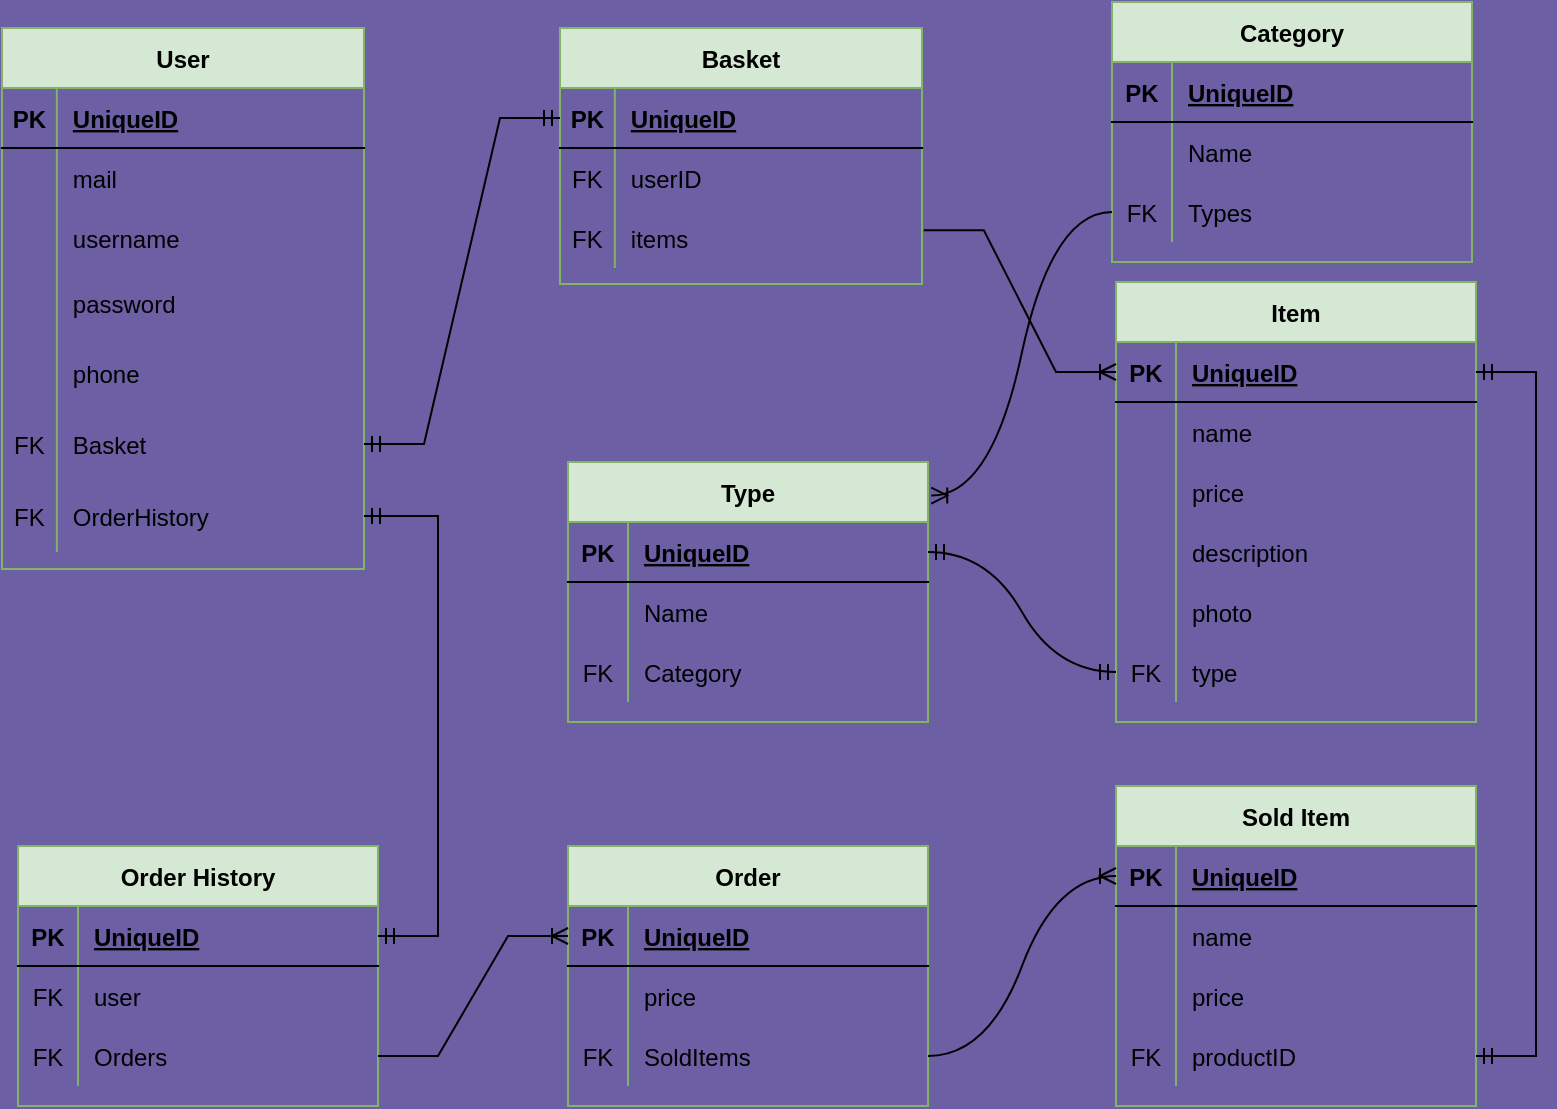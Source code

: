 <mxfile version="17.4.6" type="device"><diagram id="C5RBs43oDa-KdzZeNtuy" name="Page-1"><mxGraphModel dx="1422" dy="797" grid="0" gridSize="10" guides="1" tooltips="1" connect="1" arrows="1" fold="1" page="1" pageScale="1" pageWidth="827" pageHeight="1169" background="#6C5FA3" math="0" shadow="0"><root><mxCell id="WIyWlLk6GJQsqaUBKTNV-0"/><mxCell id="WIyWlLk6GJQsqaUBKTNV-1" parent="WIyWlLk6GJQsqaUBKTNV-0"/><mxCell id="gTien8RS1DZfXxYeBVyv-0" value="Category" style="shape=table;startSize=30;container=1;collapsible=1;childLayout=tableLayout;fixedRows=1;rowLines=0;fontStyle=1;align=center;resizeLast=1;fillColor=#d5e8d4;strokeColor=#82b366;" vertex="1" parent="WIyWlLk6GJQsqaUBKTNV-1"><mxGeometry x="599" y="142" width="180" height="130" as="geometry"/></mxCell><mxCell id="gTien8RS1DZfXxYeBVyv-1" value="" style="shape=tableRow;horizontal=0;startSize=0;swimlaneHead=0;swimlaneBody=0;fillColor=none;collapsible=0;dropTarget=0;points=[[0,0.5],[1,0.5]];portConstraint=eastwest;top=0;left=0;right=0;bottom=1;" vertex="1" parent="gTien8RS1DZfXxYeBVyv-0"><mxGeometry y="30" width="180" height="30" as="geometry"/></mxCell><mxCell id="gTien8RS1DZfXxYeBVyv-2" value="PK" style="shape=partialRectangle;connectable=0;fillColor=none;top=0;left=0;bottom=0;right=0;fontStyle=1;overflow=hidden;" vertex="1" parent="gTien8RS1DZfXxYeBVyv-1"><mxGeometry width="30" height="30" as="geometry"><mxRectangle width="30" height="30" as="alternateBounds"/></mxGeometry></mxCell><mxCell id="gTien8RS1DZfXxYeBVyv-3" value="UniqueID" style="shape=partialRectangle;connectable=0;fillColor=none;top=0;left=0;bottom=0;right=0;align=left;spacingLeft=6;fontStyle=5;overflow=hidden;" vertex="1" parent="gTien8RS1DZfXxYeBVyv-1"><mxGeometry x="30" width="150" height="30" as="geometry"><mxRectangle width="150" height="30" as="alternateBounds"/></mxGeometry></mxCell><mxCell id="gTien8RS1DZfXxYeBVyv-4" value="" style="shape=tableRow;horizontal=0;startSize=0;swimlaneHead=0;swimlaneBody=0;fillColor=none;collapsible=0;dropTarget=0;points=[[0,0.5],[1,0.5]];portConstraint=eastwest;top=0;left=0;right=0;bottom=0;" vertex="1" parent="gTien8RS1DZfXxYeBVyv-0"><mxGeometry y="60" width="180" height="30" as="geometry"/></mxCell><mxCell id="gTien8RS1DZfXxYeBVyv-5" value="" style="shape=partialRectangle;connectable=0;fillColor=none;top=0;left=0;bottom=0;right=0;editable=1;overflow=hidden;" vertex="1" parent="gTien8RS1DZfXxYeBVyv-4"><mxGeometry width="30" height="30" as="geometry"><mxRectangle width="30" height="30" as="alternateBounds"/></mxGeometry></mxCell><mxCell id="gTien8RS1DZfXxYeBVyv-6" value="Name" style="shape=partialRectangle;connectable=0;fillColor=none;top=0;left=0;bottom=0;right=0;align=left;spacingLeft=6;overflow=hidden;" vertex="1" parent="gTien8RS1DZfXxYeBVyv-4"><mxGeometry x="30" width="150" height="30" as="geometry"><mxRectangle width="150" height="30" as="alternateBounds"/></mxGeometry></mxCell><mxCell id="gTien8RS1DZfXxYeBVyv-7" value="" style="shape=tableRow;horizontal=0;startSize=0;swimlaneHead=0;swimlaneBody=0;fillColor=none;collapsible=0;dropTarget=0;points=[[0,0.5],[1,0.5]];portConstraint=eastwest;top=0;left=0;right=0;bottom=0;" vertex="1" parent="gTien8RS1DZfXxYeBVyv-0"><mxGeometry y="90" width="180" height="30" as="geometry"/></mxCell><mxCell id="gTien8RS1DZfXxYeBVyv-8" value="FK" style="shape=partialRectangle;connectable=0;fillColor=none;top=0;left=0;bottom=0;right=0;editable=1;overflow=hidden;" vertex="1" parent="gTien8RS1DZfXxYeBVyv-7"><mxGeometry width="30" height="30" as="geometry"><mxRectangle width="30" height="30" as="alternateBounds"/></mxGeometry></mxCell><mxCell id="gTien8RS1DZfXxYeBVyv-9" value="Types" style="shape=partialRectangle;connectable=0;fillColor=none;top=0;left=0;bottom=0;right=0;align=left;spacingLeft=6;overflow=hidden;" vertex="1" parent="gTien8RS1DZfXxYeBVyv-7"><mxGeometry x="30" width="150" height="30" as="geometry"><mxRectangle width="150" height="30" as="alternateBounds"/></mxGeometry></mxCell><mxCell id="gTien8RS1DZfXxYeBVyv-13" value="Sold Item" style="shape=table;startSize=30;container=1;collapsible=1;childLayout=tableLayout;fixedRows=1;rowLines=0;fontStyle=1;align=center;resizeLast=1;fillColor=#d5e8d4;strokeColor=#82b366;" vertex="1" parent="WIyWlLk6GJQsqaUBKTNV-1"><mxGeometry x="601" y="534" width="180" height="160" as="geometry"/></mxCell><mxCell id="gTien8RS1DZfXxYeBVyv-14" value="" style="shape=tableRow;horizontal=0;startSize=0;swimlaneHead=0;swimlaneBody=0;fillColor=none;collapsible=0;dropTarget=0;points=[[0,0.5],[1,0.5]];portConstraint=eastwest;top=0;left=0;right=0;bottom=1;" vertex="1" parent="gTien8RS1DZfXxYeBVyv-13"><mxGeometry y="30" width="180" height="30" as="geometry"/></mxCell><mxCell id="gTien8RS1DZfXxYeBVyv-15" value="PK" style="shape=partialRectangle;connectable=0;fillColor=none;top=0;left=0;bottom=0;right=0;fontStyle=1;overflow=hidden;" vertex="1" parent="gTien8RS1DZfXxYeBVyv-14"><mxGeometry width="30" height="30" as="geometry"><mxRectangle width="30" height="30" as="alternateBounds"/></mxGeometry></mxCell><mxCell id="gTien8RS1DZfXxYeBVyv-16" value="UniqueID" style="shape=partialRectangle;connectable=0;fillColor=none;top=0;left=0;bottom=0;right=0;align=left;spacingLeft=6;fontStyle=5;overflow=hidden;" vertex="1" parent="gTien8RS1DZfXxYeBVyv-14"><mxGeometry x="30" width="150" height="30" as="geometry"><mxRectangle width="150" height="30" as="alternateBounds"/></mxGeometry></mxCell><mxCell id="gTien8RS1DZfXxYeBVyv-17" value="" style="shape=tableRow;horizontal=0;startSize=0;swimlaneHead=0;swimlaneBody=0;fillColor=none;collapsible=0;dropTarget=0;points=[[0,0.5],[1,0.5]];portConstraint=eastwest;top=0;left=0;right=0;bottom=0;" vertex="1" parent="gTien8RS1DZfXxYeBVyv-13"><mxGeometry y="60" width="180" height="30" as="geometry"/></mxCell><mxCell id="gTien8RS1DZfXxYeBVyv-18" value="" style="shape=partialRectangle;connectable=0;fillColor=none;top=0;left=0;bottom=0;right=0;editable=1;overflow=hidden;" vertex="1" parent="gTien8RS1DZfXxYeBVyv-17"><mxGeometry width="30" height="30" as="geometry"><mxRectangle width="30" height="30" as="alternateBounds"/></mxGeometry></mxCell><mxCell id="gTien8RS1DZfXxYeBVyv-19" value="name" style="shape=partialRectangle;connectable=0;fillColor=none;top=0;left=0;bottom=0;right=0;align=left;spacingLeft=6;overflow=hidden;" vertex="1" parent="gTien8RS1DZfXxYeBVyv-17"><mxGeometry x="30" width="150" height="30" as="geometry"><mxRectangle width="150" height="30" as="alternateBounds"/></mxGeometry></mxCell><mxCell id="gTien8RS1DZfXxYeBVyv-20" value="" style="shape=tableRow;horizontal=0;startSize=0;swimlaneHead=0;swimlaneBody=0;fillColor=none;collapsible=0;dropTarget=0;points=[[0,0.5],[1,0.5]];portConstraint=eastwest;top=0;left=0;right=0;bottom=0;" vertex="1" parent="gTien8RS1DZfXxYeBVyv-13"><mxGeometry y="90" width="180" height="30" as="geometry"/></mxCell><mxCell id="gTien8RS1DZfXxYeBVyv-21" value="" style="shape=partialRectangle;connectable=0;fillColor=none;top=0;left=0;bottom=0;right=0;editable=1;overflow=hidden;" vertex="1" parent="gTien8RS1DZfXxYeBVyv-20"><mxGeometry width="30" height="30" as="geometry"><mxRectangle width="30" height="30" as="alternateBounds"/></mxGeometry></mxCell><mxCell id="gTien8RS1DZfXxYeBVyv-22" value="price" style="shape=partialRectangle;connectable=0;fillColor=none;top=0;left=0;bottom=0;right=0;align=left;spacingLeft=6;overflow=hidden;" vertex="1" parent="gTien8RS1DZfXxYeBVyv-20"><mxGeometry x="30" width="150" height="30" as="geometry"><mxRectangle width="150" height="30" as="alternateBounds"/></mxGeometry></mxCell><mxCell id="gTien8RS1DZfXxYeBVyv-23" value="" style="shape=tableRow;horizontal=0;startSize=0;swimlaneHead=0;swimlaneBody=0;fillColor=none;collapsible=0;dropTarget=0;points=[[0,0.5],[1,0.5]];portConstraint=eastwest;top=0;left=0;right=0;bottom=0;" vertex="1" parent="gTien8RS1DZfXxYeBVyv-13"><mxGeometry y="120" width="180" height="30" as="geometry"/></mxCell><mxCell id="gTien8RS1DZfXxYeBVyv-24" value="FK" style="shape=partialRectangle;connectable=0;fillColor=none;top=0;left=0;bottom=0;right=0;editable=1;overflow=hidden;" vertex="1" parent="gTien8RS1DZfXxYeBVyv-23"><mxGeometry width="30" height="30" as="geometry"><mxRectangle width="30" height="30" as="alternateBounds"/></mxGeometry></mxCell><mxCell id="gTien8RS1DZfXxYeBVyv-25" value="productID" style="shape=partialRectangle;connectable=0;fillColor=none;top=0;left=0;bottom=0;right=0;align=left;spacingLeft=6;overflow=hidden;" vertex="1" parent="gTien8RS1DZfXxYeBVyv-23"><mxGeometry x="30" width="150" height="30" as="geometry"><mxRectangle width="150" height="30" as="alternateBounds"/></mxGeometry></mxCell><object label="User" id="gTien8RS1DZfXxYeBVyv-26"><mxCell style="shape=table;startSize=30;container=1;collapsible=1;childLayout=tableLayout;fixedRows=1;rowLines=0;fontStyle=1;align=center;resizeLast=1;fillColor=#d5e8d4;strokeColor=#82b366;sketch=0;shadow=0;rounded=0;swimlaneLine=1;swimlaneFillColor=none;" vertex="1" parent="WIyWlLk6GJQsqaUBKTNV-1"><mxGeometry x="44" y="155" width="181" height="270.448" as="geometry"/></mxCell></object><mxCell id="gTien8RS1DZfXxYeBVyv-27" value="" style="shape=tableRow;horizontal=0;startSize=0;swimlaneHead=0;swimlaneBody=0;fillColor=none;collapsible=0;dropTarget=0;points=[[0,0.5],[1,0.5]];portConstraint=eastwest;top=0;left=0;right=0;bottom=1;" vertex="1" parent="gTien8RS1DZfXxYeBVyv-26"><mxGeometry y="30" width="181" height="30" as="geometry"/></mxCell><mxCell id="gTien8RS1DZfXxYeBVyv-28" value="PK" style="shape=partialRectangle;connectable=0;fillColor=none;top=0;left=0;bottom=0;right=0;fontStyle=1;overflow=hidden;" vertex="1" parent="gTien8RS1DZfXxYeBVyv-27"><mxGeometry width="27.414" height="30" as="geometry"><mxRectangle width="27.414" height="30" as="alternateBounds"/></mxGeometry></mxCell><mxCell id="gTien8RS1DZfXxYeBVyv-29" value="UniqueID" style="shape=partialRectangle;connectable=0;fillColor=none;top=0;left=0;bottom=0;right=0;align=left;spacingLeft=6;fontStyle=5;overflow=hidden;" vertex="1" parent="gTien8RS1DZfXxYeBVyv-27"><mxGeometry x="27.414" width="153.586" height="30" as="geometry"><mxRectangle width="153.586" height="30" as="alternateBounds"/></mxGeometry></mxCell><mxCell id="gTien8RS1DZfXxYeBVyv-30" value="" style="shape=tableRow;horizontal=0;startSize=0;swimlaneHead=0;swimlaneBody=0;fillColor=none;collapsible=0;dropTarget=0;points=[[0,0.5],[1,0.5]];portConstraint=eastwest;top=0;left=0;right=0;bottom=0;" vertex="1" parent="gTien8RS1DZfXxYeBVyv-26"><mxGeometry y="60" width="181" height="30" as="geometry"/></mxCell><mxCell id="gTien8RS1DZfXxYeBVyv-31" value="" style="shape=partialRectangle;connectable=0;fillColor=none;top=0;left=0;bottom=0;right=0;editable=1;overflow=hidden;" vertex="1" parent="gTien8RS1DZfXxYeBVyv-30"><mxGeometry width="27.414" height="30" as="geometry"><mxRectangle width="27.414" height="30" as="alternateBounds"/></mxGeometry></mxCell><mxCell id="gTien8RS1DZfXxYeBVyv-32" value="mail" style="shape=partialRectangle;connectable=0;fillColor=none;top=0;left=0;bottom=0;right=0;align=left;spacingLeft=6;overflow=hidden;" vertex="1" parent="gTien8RS1DZfXxYeBVyv-30"><mxGeometry x="27.414" width="153.586" height="30" as="geometry"><mxRectangle width="153.586" height="30" as="alternateBounds"/></mxGeometry></mxCell><mxCell id="gTien8RS1DZfXxYeBVyv-33" value="" style="shape=tableRow;horizontal=0;startSize=0;swimlaneHead=0;swimlaneBody=0;fillColor=none;collapsible=0;dropTarget=0;points=[[0,0.5],[1,0.5]];portConstraint=eastwest;top=0;left=0;right=0;bottom=0;" vertex="1" parent="gTien8RS1DZfXxYeBVyv-26"><mxGeometry y="90" width="181" height="30" as="geometry"/></mxCell><mxCell id="gTien8RS1DZfXxYeBVyv-34" value="" style="shape=partialRectangle;connectable=0;fillColor=none;top=0;left=0;bottom=0;right=0;editable=1;overflow=hidden;" vertex="1" parent="gTien8RS1DZfXxYeBVyv-33"><mxGeometry width="27.414" height="30" as="geometry"><mxRectangle width="27.414" height="30" as="alternateBounds"/></mxGeometry></mxCell><mxCell id="gTien8RS1DZfXxYeBVyv-35" value="username" style="shape=partialRectangle;connectable=0;fillColor=none;top=0;left=0;bottom=0;right=0;align=left;spacingLeft=6;overflow=hidden;" vertex="1" parent="gTien8RS1DZfXxYeBVyv-33"><mxGeometry x="27.414" width="153.586" height="30" as="geometry"><mxRectangle width="153.586" height="30" as="alternateBounds"/></mxGeometry></mxCell><mxCell id="gTien8RS1DZfXxYeBVyv-36" value="" style="shape=tableRow;horizontal=0;startSize=0;swimlaneHead=0;swimlaneBody=0;fillColor=none;collapsible=0;dropTarget=0;points=[[0,0.5],[1,0.5]];portConstraint=eastwest;top=0;left=0;right=0;bottom=0;" vertex="1" parent="gTien8RS1DZfXxYeBVyv-26"><mxGeometry y="120" width="181" height="35" as="geometry"/></mxCell><mxCell id="gTien8RS1DZfXxYeBVyv-37" value="" style="shape=partialRectangle;connectable=0;fillColor=none;top=0;left=0;bottom=0;right=0;editable=1;overflow=hidden;" vertex="1" parent="gTien8RS1DZfXxYeBVyv-36"><mxGeometry width="27.414" height="35" as="geometry"><mxRectangle width="27.414" height="35" as="alternateBounds"/></mxGeometry></mxCell><mxCell id="gTien8RS1DZfXxYeBVyv-38" value="password" style="shape=partialRectangle;connectable=0;fillColor=none;top=0;left=0;bottom=0;right=0;align=left;spacingLeft=6;overflow=hidden;" vertex="1" parent="gTien8RS1DZfXxYeBVyv-36"><mxGeometry x="27.414" width="153.586" height="35" as="geometry"><mxRectangle width="153.586" height="35" as="alternateBounds"/></mxGeometry></mxCell><mxCell id="gTien8RS1DZfXxYeBVyv-90" value="" style="shape=tableRow;horizontal=0;startSize=0;swimlaneHead=0;swimlaneBody=0;fillColor=none;collapsible=0;dropTarget=0;points=[[0,0.5],[1,0.5]];portConstraint=eastwest;top=0;left=0;right=0;bottom=0;" vertex="1" parent="gTien8RS1DZfXxYeBVyv-26"><mxGeometry y="155" width="181" height="35" as="geometry"/></mxCell><mxCell id="gTien8RS1DZfXxYeBVyv-91" value="" style="shape=partialRectangle;connectable=0;fillColor=none;top=0;left=0;bottom=0;right=0;editable=1;overflow=hidden;" vertex="1" parent="gTien8RS1DZfXxYeBVyv-90"><mxGeometry width="27.414" height="35" as="geometry"><mxRectangle width="27.414" height="35" as="alternateBounds"/></mxGeometry></mxCell><mxCell id="gTien8RS1DZfXxYeBVyv-92" value="phone" style="shape=partialRectangle;connectable=0;fillColor=none;top=0;left=0;bottom=0;right=0;align=left;spacingLeft=6;overflow=hidden;" vertex="1" parent="gTien8RS1DZfXxYeBVyv-90"><mxGeometry x="27.414" width="153.586" height="35" as="geometry"><mxRectangle width="153.586" height="35" as="alternateBounds"/></mxGeometry></mxCell><mxCell id="gTien8RS1DZfXxYeBVyv-136" value="" style="shape=tableRow;horizontal=0;startSize=0;swimlaneHead=0;swimlaneBody=0;fillColor=none;collapsible=0;dropTarget=0;points=[[0,0.5],[1,0.5]];portConstraint=eastwest;top=0;left=0;right=0;bottom=0;" vertex="1" parent="gTien8RS1DZfXxYeBVyv-26"><mxGeometry y="190" width="181" height="36" as="geometry"/></mxCell><mxCell id="gTien8RS1DZfXxYeBVyv-137" value="FK" style="shape=partialRectangle;connectable=0;fillColor=none;top=0;left=0;bottom=0;right=0;editable=1;overflow=hidden;" vertex="1" parent="gTien8RS1DZfXxYeBVyv-136"><mxGeometry width="27.414" height="36" as="geometry"><mxRectangle width="27.414" height="36" as="alternateBounds"/></mxGeometry></mxCell><mxCell id="gTien8RS1DZfXxYeBVyv-138" value="Basket" style="shape=partialRectangle;connectable=0;fillColor=none;top=0;left=0;bottom=0;right=0;align=left;spacingLeft=6;overflow=hidden;" vertex="1" parent="gTien8RS1DZfXxYeBVyv-136"><mxGeometry x="27.414" width="153.586" height="36" as="geometry"><mxRectangle width="153.586" height="36" as="alternateBounds"/></mxGeometry></mxCell><mxCell id="gTien8RS1DZfXxYeBVyv-139" value="" style="shape=tableRow;horizontal=0;startSize=0;swimlaneHead=0;swimlaneBody=0;fillColor=none;collapsible=0;dropTarget=0;points=[[0,0.5],[1,0.5]];portConstraint=eastwest;top=0;left=0;right=0;bottom=0;" vertex="1" parent="gTien8RS1DZfXxYeBVyv-26"><mxGeometry y="226" width="181" height="36" as="geometry"/></mxCell><mxCell id="gTien8RS1DZfXxYeBVyv-140" value="FK" style="shape=partialRectangle;connectable=0;fillColor=none;top=0;left=0;bottom=0;right=0;editable=1;overflow=hidden;" vertex="1" parent="gTien8RS1DZfXxYeBVyv-139"><mxGeometry width="27.414" height="36" as="geometry"><mxRectangle width="27.414" height="36" as="alternateBounds"/></mxGeometry></mxCell><mxCell id="gTien8RS1DZfXxYeBVyv-141" value="OrderHistory" style="shape=partialRectangle;connectable=0;fillColor=none;top=0;left=0;bottom=0;right=0;align=left;spacingLeft=6;overflow=hidden;" vertex="1" parent="gTien8RS1DZfXxYeBVyv-139"><mxGeometry x="27.414" width="153.586" height="36" as="geometry"><mxRectangle width="153.586" height="36" as="alternateBounds"/></mxGeometry></mxCell><mxCell id="gTien8RS1DZfXxYeBVyv-39" value="Item" style="shape=table;startSize=30;container=1;collapsible=1;childLayout=tableLayout;fixedRows=1;rowLines=0;fontStyle=1;align=center;resizeLast=1;fillColor=#d5e8d4;strokeColor=#82b366;strokeWidth=1;" vertex="1" parent="WIyWlLk6GJQsqaUBKTNV-1"><mxGeometry x="601" y="282" width="180" height="220" as="geometry"/></mxCell><mxCell id="gTien8RS1DZfXxYeBVyv-40" value="" style="shape=tableRow;horizontal=0;startSize=0;swimlaneHead=0;swimlaneBody=0;fillColor=none;collapsible=0;dropTarget=0;points=[[0,0.5],[1,0.5]];portConstraint=eastwest;top=0;left=0;right=0;bottom=1;" vertex="1" parent="gTien8RS1DZfXxYeBVyv-39"><mxGeometry y="30" width="180" height="30" as="geometry"/></mxCell><mxCell id="gTien8RS1DZfXxYeBVyv-41" value="PK" style="shape=partialRectangle;connectable=0;fillColor=none;top=0;left=0;bottom=0;right=0;fontStyle=1;overflow=hidden;" vertex="1" parent="gTien8RS1DZfXxYeBVyv-40"><mxGeometry width="30" height="30" as="geometry"><mxRectangle width="30" height="30" as="alternateBounds"/></mxGeometry></mxCell><mxCell id="gTien8RS1DZfXxYeBVyv-42" value="UniqueID" style="shape=partialRectangle;connectable=0;fillColor=none;top=0;left=0;bottom=0;right=0;align=left;spacingLeft=6;fontStyle=5;overflow=hidden;" vertex="1" parent="gTien8RS1DZfXxYeBVyv-40"><mxGeometry x="30" width="150" height="30" as="geometry"><mxRectangle width="150" height="30" as="alternateBounds"/></mxGeometry></mxCell><mxCell id="gTien8RS1DZfXxYeBVyv-43" value="" style="shape=tableRow;horizontal=0;startSize=0;swimlaneHead=0;swimlaneBody=0;fillColor=none;collapsible=0;dropTarget=0;points=[[0,0.5],[1,0.5]];portConstraint=eastwest;top=0;left=0;right=0;bottom=0;" vertex="1" parent="gTien8RS1DZfXxYeBVyv-39"><mxGeometry y="60" width="180" height="30" as="geometry"/></mxCell><mxCell id="gTien8RS1DZfXxYeBVyv-44" value="" style="shape=partialRectangle;connectable=0;fillColor=none;top=0;left=0;bottom=0;right=0;editable=1;overflow=hidden;" vertex="1" parent="gTien8RS1DZfXxYeBVyv-43"><mxGeometry width="30" height="30" as="geometry"><mxRectangle width="30" height="30" as="alternateBounds"/></mxGeometry></mxCell><mxCell id="gTien8RS1DZfXxYeBVyv-45" value="name" style="shape=partialRectangle;connectable=0;fillColor=none;top=0;left=0;bottom=0;right=0;align=left;spacingLeft=6;overflow=hidden;" vertex="1" parent="gTien8RS1DZfXxYeBVyv-43"><mxGeometry x="30" width="150" height="30" as="geometry"><mxRectangle width="150" height="30" as="alternateBounds"/></mxGeometry></mxCell><mxCell id="gTien8RS1DZfXxYeBVyv-46" value="" style="shape=tableRow;horizontal=0;startSize=0;swimlaneHead=0;swimlaneBody=0;fillColor=none;collapsible=0;dropTarget=0;points=[[0,0.5],[1,0.5]];portConstraint=eastwest;top=0;left=0;right=0;bottom=0;" vertex="1" parent="gTien8RS1DZfXxYeBVyv-39"><mxGeometry y="90" width="180" height="30" as="geometry"/></mxCell><mxCell id="gTien8RS1DZfXxYeBVyv-47" value="" style="shape=partialRectangle;connectable=0;fillColor=none;top=0;left=0;bottom=0;right=0;editable=1;overflow=hidden;" vertex="1" parent="gTien8RS1DZfXxYeBVyv-46"><mxGeometry width="30" height="30" as="geometry"><mxRectangle width="30" height="30" as="alternateBounds"/></mxGeometry></mxCell><mxCell id="gTien8RS1DZfXxYeBVyv-48" value="price" style="shape=partialRectangle;connectable=0;fillColor=none;top=0;left=0;bottom=0;right=0;align=left;spacingLeft=6;overflow=hidden;" vertex="1" parent="gTien8RS1DZfXxYeBVyv-46"><mxGeometry x="30" width="150" height="30" as="geometry"><mxRectangle width="150" height="30" as="alternateBounds"/></mxGeometry></mxCell><mxCell id="gTien8RS1DZfXxYeBVyv-49" value="" style="shape=tableRow;horizontal=0;startSize=0;swimlaneHead=0;swimlaneBody=0;fillColor=none;collapsible=0;dropTarget=0;points=[[0,0.5],[1,0.5]];portConstraint=eastwest;top=0;left=0;right=0;bottom=0;" vertex="1" parent="gTien8RS1DZfXxYeBVyv-39"><mxGeometry y="120" width="180" height="30" as="geometry"/></mxCell><mxCell id="gTien8RS1DZfXxYeBVyv-50" value="" style="shape=partialRectangle;connectable=0;fillColor=none;top=0;left=0;bottom=0;right=0;editable=1;overflow=hidden;" vertex="1" parent="gTien8RS1DZfXxYeBVyv-49"><mxGeometry width="30" height="30" as="geometry"><mxRectangle width="30" height="30" as="alternateBounds"/></mxGeometry></mxCell><mxCell id="gTien8RS1DZfXxYeBVyv-51" value="description" style="shape=partialRectangle;connectable=0;fillColor=none;top=0;left=0;bottom=0;right=0;align=left;spacingLeft=6;overflow=hidden;" vertex="1" parent="gTien8RS1DZfXxYeBVyv-49"><mxGeometry x="30" width="150" height="30" as="geometry"><mxRectangle width="150" height="30" as="alternateBounds"/></mxGeometry></mxCell><mxCell id="gTien8RS1DZfXxYeBVyv-93" value="" style="shape=tableRow;horizontal=0;startSize=0;swimlaneHead=0;swimlaneBody=0;fillColor=none;collapsible=0;dropTarget=0;points=[[0,0.5],[1,0.5]];portConstraint=eastwest;top=0;left=0;right=0;bottom=0;" vertex="1" parent="gTien8RS1DZfXxYeBVyv-39"><mxGeometry y="150" width="180" height="30" as="geometry"/></mxCell><mxCell id="gTien8RS1DZfXxYeBVyv-94" value="" style="shape=partialRectangle;connectable=0;fillColor=none;top=0;left=0;bottom=0;right=0;editable=1;overflow=hidden;" vertex="1" parent="gTien8RS1DZfXxYeBVyv-93"><mxGeometry width="30" height="30" as="geometry"><mxRectangle width="30" height="30" as="alternateBounds"/></mxGeometry></mxCell><mxCell id="gTien8RS1DZfXxYeBVyv-95" value="photo" style="shape=partialRectangle;connectable=0;fillColor=none;top=0;left=0;bottom=0;right=0;align=left;spacingLeft=6;overflow=hidden;" vertex="1" parent="gTien8RS1DZfXxYeBVyv-93"><mxGeometry x="30" width="150" height="30" as="geometry"><mxRectangle width="150" height="30" as="alternateBounds"/></mxGeometry></mxCell><mxCell id="gTien8RS1DZfXxYeBVyv-112" value="" style="shape=tableRow;horizontal=0;startSize=0;swimlaneHead=0;swimlaneBody=0;fillColor=none;collapsible=0;dropTarget=0;points=[[0,0.5],[1,0.5]];portConstraint=eastwest;top=0;left=0;right=0;bottom=0;" vertex="1" parent="gTien8RS1DZfXxYeBVyv-39"><mxGeometry y="180" width="180" height="30" as="geometry"/></mxCell><mxCell id="gTien8RS1DZfXxYeBVyv-113" value="FK" style="shape=partialRectangle;connectable=0;fillColor=none;top=0;left=0;bottom=0;right=0;editable=1;overflow=hidden;" vertex="1" parent="gTien8RS1DZfXxYeBVyv-112"><mxGeometry width="30" height="30" as="geometry"><mxRectangle width="30" height="30" as="alternateBounds"/></mxGeometry></mxCell><mxCell id="gTien8RS1DZfXxYeBVyv-114" value="type" style="shape=partialRectangle;connectable=0;fillColor=none;top=0;left=0;bottom=0;right=0;align=left;spacingLeft=6;overflow=hidden;" vertex="1" parent="gTien8RS1DZfXxYeBVyv-112"><mxGeometry x="30" width="150" height="30" as="geometry"><mxRectangle width="150" height="30" as="alternateBounds"/></mxGeometry></mxCell><mxCell id="gTien8RS1DZfXxYeBVyv-52" value="Order" style="shape=table;startSize=30;container=1;collapsible=1;childLayout=tableLayout;fixedRows=1;rowLines=0;fontStyle=1;align=center;resizeLast=1;fillColor=#d5e8d4;strokeColor=#82b366;" vertex="1" parent="WIyWlLk6GJQsqaUBKTNV-1"><mxGeometry x="327" y="564" width="180" height="130" as="geometry"/></mxCell><mxCell id="gTien8RS1DZfXxYeBVyv-53" value="" style="shape=tableRow;horizontal=0;startSize=0;swimlaneHead=0;swimlaneBody=0;fillColor=none;collapsible=0;dropTarget=0;points=[[0,0.5],[1,0.5]];portConstraint=eastwest;top=0;left=0;right=0;bottom=1;" vertex="1" parent="gTien8RS1DZfXxYeBVyv-52"><mxGeometry y="30" width="180" height="30" as="geometry"/></mxCell><mxCell id="gTien8RS1DZfXxYeBVyv-54" value="PK" style="shape=partialRectangle;connectable=0;fillColor=none;top=0;left=0;bottom=0;right=0;fontStyle=1;overflow=hidden;" vertex="1" parent="gTien8RS1DZfXxYeBVyv-53"><mxGeometry width="30" height="30" as="geometry"><mxRectangle width="30" height="30" as="alternateBounds"/></mxGeometry></mxCell><mxCell id="gTien8RS1DZfXxYeBVyv-55" value="UniqueID" style="shape=partialRectangle;connectable=0;fillColor=none;top=0;left=0;bottom=0;right=0;align=left;spacingLeft=6;fontStyle=5;overflow=hidden;" vertex="1" parent="gTien8RS1DZfXxYeBVyv-53"><mxGeometry x="30" width="150" height="30" as="geometry"><mxRectangle width="150" height="30" as="alternateBounds"/></mxGeometry></mxCell><mxCell id="gTien8RS1DZfXxYeBVyv-56" value="" style="shape=tableRow;horizontal=0;startSize=0;swimlaneHead=0;swimlaneBody=0;fillColor=none;collapsible=0;dropTarget=0;points=[[0,0.5],[1,0.5]];portConstraint=eastwest;top=0;left=0;right=0;bottom=0;" vertex="1" parent="gTien8RS1DZfXxYeBVyv-52"><mxGeometry y="60" width="180" height="30" as="geometry"/></mxCell><mxCell id="gTien8RS1DZfXxYeBVyv-57" value="" style="shape=partialRectangle;connectable=0;fillColor=none;top=0;left=0;bottom=0;right=0;editable=1;overflow=hidden;" vertex="1" parent="gTien8RS1DZfXxYeBVyv-56"><mxGeometry width="30" height="30" as="geometry"><mxRectangle width="30" height="30" as="alternateBounds"/></mxGeometry></mxCell><mxCell id="gTien8RS1DZfXxYeBVyv-58" value="price" style="shape=partialRectangle;connectable=0;fillColor=none;top=0;left=0;bottom=0;right=0;align=left;spacingLeft=6;overflow=hidden;" vertex="1" parent="gTien8RS1DZfXxYeBVyv-56"><mxGeometry x="30" width="150" height="30" as="geometry"><mxRectangle width="150" height="30" as="alternateBounds"/></mxGeometry></mxCell><mxCell id="gTien8RS1DZfXxYeBVyv-59" value="" style="shape=tableRow;horizontal=0;startSize=0;swimlaneHead=0;swimlaneBody=0;fillColor=none;collapsible=0;dropTarget=0;points=[[0,0.5],[1,0.5]];portConstraint=eastwest;top=0;left=0;right=0;bottom=0;" vertex="1" parent="gTien8RS1DZfXxYeBVyv-52"><mxGeometry y="90" width="180" height="30" as="geometry"/></mxCell><mxCell id="gTien8RS1DZfXxYeBVyv-60" value="FK" style="shape=partialRectangle;connectable=0;fillColor=none;top=0;left=0;bottom=0;right=0;editable=1;overflow=hidden;" vertex="1" parent="gTien8RS1DZfXxYeBVyv-59"><mxGeometry width="30" height="30" as="geometry"><mxRectangle width="30" height="30" as="alternateBounds"/></mxGeometry></mxCell><mxCell id="gTien8RS1DZfXxYeBVyv-61" value="SoldItems" style="shape=partialRectangle;connectable=0;fillColor=none;top=0;left=0;bottom=0;right=0;align=left;spacingLeft=6;overflow=hidden;" vertex="1" parent="gTien8RS1DZfXxYeBVyv-59"><mxGeometry x="30" width="150" height="30" as="geometry"><mxRectangle width="150" height="30" as="alternateBounds"/></mxGeometry></mxCell><mxCell id="gTien8RS1DZfXxYeBVyv-65" value="Type" style="shape=table;startSize=30;container=1;collapsible=1;childLayout=tableLayout;fixedRows=1;rowLines=0;fontStyle=1;align=center;resizeLast=1;fillColor=#d5e8d4;strokeColor=#82b366;" vertex="1" parent="WIyWlLk6GJQsqaUBKTNV-1"><mxGeometry x="327" y="372" width="180" height="130" as="geometry"/></mxCell><mxCell id="gTien8RS1DZfXxYeBVyv-66" value="" style="shape=tableRow;horizontal=0;startSize=0;swimlaneHead=0;swimlaneBody=0;fillColor=none;collapsible=0;dropTarget=0;points=[[0,0.5],[1,0.5]];portConstraint=eastwest;top=0;left=0;right=0;bottom=1;" vertex="1" parent="gTien8RS1DZfXxYeBVyv-65"><mxGeometry y="30" width="180" height="30" as="geometry"/></mxCell><mxCell id="gTien8RS1DZfXxYeBVyv-67" value="PK" style="shape=partialRectangle;connectable=0;fillColor=none;top=0;left=0;bottom=0;right=0;fontStyle=1;overflow=hidden;" vertex="1" parent="gTien8RS1DZfXxYeBVyv-66"><mxGeometry width="30" height="30" as="geometry"><mxRectangle width="30" height="30" as="alternateBounds"/></mxGeometry></mxCell><mxCell id="gTien8RS1DZfXxYeBVyv-68" value="UniqueID" style="shape=partialRectangle;connectable=0;fillColor=none;top=0;left=0;bottom=0;right=0;align=left;spacingLeft=6;fontStyle=5;overflow=hidden;" vertex="1" parent="gTien8RS1DZfXxYeBVyv-66"><mxGeometry x="30" width="150" height="30" as="geometry"><mxRectangle width="150" height="30" as="alternateBounds"/></mxGeometry></mxCell><mxCell id="gTien8RS1DZfXxYeBVyv-69" value="" style="shape=tableRow;horizontal=0;startSize=0;swimlaneHead=0;swimlaneBody=0;fillColor=none;collapsible=0;dropTarget=0;points=[[0,0.5],[1,0.5]];portConstraint=eastwest;top=0;left=0;right=0;bottom=0;" vertex="1" parent="gTien8RS1DZfXxYeBVyv-65"><mxGeometry y="60" width="180" height="30" as="geometry"/></mxCell><mxCell id="gTien8RS1DZfXxYeBVyv-70" value="" style="shape=partialRectangle;connectable=0;fillColor=none;top=0;left=0;bottom=0;right=0;editable=1;overflow=hidden;" vertex="1" parent="gTien8RS1DZfXxYeBVyv-69"><mxGeometry width="30" height="30" as="geometry"><mxRectangle width="30" height="30" as="alternateBounds"/></mxGeometry></mxCell><mxCell id="gTien8RS1DZfXxYeBVyv-71" value="Name" style="shape=partialRectangle;connectable=0;fillColor=none;top=0;left=0;bottom=0;right=0;align=left;spacingLeft=6;overflow=hidden;" vertex="1" parent="gTien8RS1DZfXxYeBVyv-69"><mxGeometry x="30" width="150" height="30" as="geometry"><mxRectangle width="150" height="30" as="alternateBounds"/></mxGeometry></mxCell><mxCell id="gTien8RS1DZfXxYeBVyv-72" value="" style="shape=tableRow;horizontal=0;startSize=0;swimlaneHead=0;swimlaneBody=0;fillColor=none;collapsible=0;dropTarget=0;points=[[0,0.5],[1,0.5]];portConstraint=eastwest;top=0;left=0;right=0;bottom=0;" vertex="1" parent="gTien8RS1DZfXxYeBVyv-65"><mxGeometry y="90" width="180" height="30" as="geometry"/></mxCell><mxCell id="gTien8RS1DZfXxYeBVyv-73" value="FK" style="shape=partialRectangle;connectable=0;fillColor=none;top=0;left=0;bottom=0;right=0;editable=1;overflow=hidden;" vertex="1" parent="gTien8RS1DZfXxYeBVyv-72"><mxGeometry width="30" height="30" as="geometry"><mxRectangle width="30" height="30" as="alternateBounds"/></mxGeometry></mxCell><mxCell id="gTien8RS1DZfXxYeBVyv-74" value="Category" style="shape=partialRectangle;connectable=0;fillColor=none;top=0;left=0;bottom=0;right=0;align=left;spacingLeft=6;overflow=hidden;" vertex="1" parent="gTien8RS1DZfXxYeBVyv-72"><mxGeometry x="30" width="150" height="30" as="geometry"><mxRectangle width="150" height="30" as="alternateBounds"/></mxGeometry></mxCell><mxCell id="gTien8RS1DZfXxYeBVyv-81" value="" style="shape=tableRow;horizontal=0;startSize=0;swimlaneHead=0;swimlaneBody=0;fillColor=none;collapsible=0;dropTarget=0;points=[[0,0.5],[1,0.5]];portConstraint=eastwest;top=0;left=0;right=0;bottom=0;" vertex="1" parent="WIyWlLk6GJQsqaUBKTNV-1"><mxGeometry x="81" y="327.66" width="180" height="30" as="geometry"/></mxCell><mxCell id="gTien8RS1DZfXxYeBVyv-116" value="" style="edgeStyle=entityRelationEdgeStyle;fontSize=12;html=1;endArrow=ERmandOne;startArrow=ERmandOne;fontColor=#FFFFFF;strokeColor=default;curved=1;entryX=0;entryY=0.5;entryDx=0;entryDy=0;exitX=1;exitY=0.5;exitDx=0;exitDy=0;" edge="1" parent="WIyWlLk6GJQsqaUBKTNV-1" source="gTien8RS1DZfXxYeBVyv-66" target="gTien8RS1DZfXxYeBVyv-112"><mxGeometry width="100" height="100" relative="1" as="geometry"><mxPoint x="582" y="580" as="sourcePoint"/><mxPoint x="682" y="480" as="targetPoint"/></mxGeometry></mxCell><mxCell id="gTien8RS1DZfXxYeBVyv-117" value="" style="edgeStyle=entityRelationEdgeStyle;fontSize=12;html=1;endArrow=ERoneToMany;fontColor=#FFFFFF;strokeColor=default;curved=1;exitX=0;exitY=0.5;exitDx=0;exitDy=0;entryX=1.009;entryY=0.129;entryDx=0;entryDy=0;entryPerimeter=0;" edge="1" parent="WIyWlLk6GJQsqaUBKTNV-1" source="gTien8RS1DZfXxYeBVyv-7" target="gTien8RS1DZfXxYeBVyv-65"><mxGeometry width="100" height="100" relative="1" as="geometry"><mxPoint x="582" y="580" as="sourcePoint"/><mxPoint x="682" y="480" as="targetPoint"/></mxGeometry></mxCell><mxCell id="gTien8RS1DZfXxYeBVyv-118" value="" style="edgeStyle=entityRelationEdgeStyle;fontSize=12;html=1;endArrow=ERoneToMany;fontColor=#FFFFFF;strokeColor=default;curved=1;exitX=1;exitY=0.5;exitDx=0;exitDy=0;entryX=0;entryY=0.5;entryDx=0;entryDy=0;" edge="1" parent="WIyWlLk6GJQsqaUBKTNV-1" source="gTien8RS1DZfXxYeBVyv-59" target="gTien8RS1DZfXxYeBVyv-14"><mxGeometry width="100" height="100" relative="1" as="geometry"><mxPoint x="582" y="580" as="sourcePoint"/><mxPoint x="682" y="480" as="targetPoint"/></mxGeometry></mxCell><mxCell id="gTien8RS1DZfXxYeBVyv-119" value="" style="edgeStyle=entityRelationEdgeStyle;fontSize=12;html=1;endArrow=ERmandOne;startArrow=ERmandOne;fontColor=#FFFFFF;strokeColor=default;exitX=1;exitY=0.5;exitDx=0;exitDy=0;entryX=1;entryY=0.5;entryDx=0;entryDy=0;rounded=0;" edge="1" parent="WIyWlLk6GJQsqaUBKTNV-1" source="gTien8RS1DZfXxYeBVyv-23" target="gTien8RS1DZfXxYeBVyv-40"><mxGeometry width="100" height="100" relative="1" as="geometry"><mxPoint x="582" y="580" as="sourcePoint"/><mxPoint x="682" y="480" as="targetPoint"/></mxGeometry></mxCell><object label="Basket" id="gTien8RS1DZfXxYeBVyv-120"><mxCell style="shape=table;startSize=30;container=1;collapsible=1;childLayout=tableLayout;fixedRows=1;rowLines=0;fontStyle=1;align=center;resizeLast=1;fillColor=#d5e8d4;strokeColor=#82b366;sketch=0;shadow=0;rounded=0;swimlaneLine=1;swimlaneFillColor=none;" vertex="1" parent="WIyWlLk6GJQsqaUBKTNV-1"><mxGeometry x="323" y="155" width="181" height="128" as="geometry"/></mxCell></object><mxCell id="gTien8RS1DZfXxYeBVyv-121" value="" style="shape=tableRow;horizontal=0;startSize=0;swimlaneHead=0;swimlaneBody=0;fillColor=none;collapsible=0;dropTarget=0;points=[[0,0.5],[1,0.5]];portConstraint=eastwest;top=0;left=0;right=0;bottom=1;" vertex="1" parent="gTien8RS1DZfXxYeBVyv-120"><mxGeometry y="30" width="181" height="30" as="geometry"/></mxCell><mxCell id="gTien8RS1DZfXxYeBVyv-122" value="PK" style="shape=partialRectangle;connectable=0;fillColor=none;top=0;left=0;bottom=0;right=0;fontStyle=1;overflow=hidden;" vertex="1" parent="gTien8RS1DZfXxYeBVyv-121"><mxGeometry width="27.414" height="30" as="geometry"><mxRectangle width="27.414" height="30" as="alternateBounds"/></mxGeometry></mxCell><mxCell id="gTien8RS1DZfXxYeBVyv-123" value="UniqueID" style="shape=partialRectangle;connectable=0;fillColor=none;top=0;left=0;bottom=0;right=0;align=left;spacingLeft=6;fontStyle=5;overflow=hidden;" vertex="1" parent="gTien8RS1DZfXxYeBVyv-121"><mxGeometry x="27.414" width="153.586" height="30" as="geometry"><mxRectangle width="153.586" height="30" as="alternateBounds"/></mxGeometry></mxCell><mxCell id="gTien8RS1DZfXxYeBVyv-124" value="" style="shape=tableRow;horizontal=0;startSize=0;swimlaneHead=0;swimlaneBody=0;fillColor=none;collapsible=0;dropTarget=0;points=[[0,0.5],[1,0.5]];portConstraint=eastwest;top=0;left=0;right=0;bottom=0;" vertex="1" parent="gTien8RS1DZfXxYeBVyv-120"><mxGeometry y="60" width="181" height="30" as="geometry"/></mxCell><mxCell id="gTien8RS1DZfXxYeBVyv-125" value="FK" style="shape=partialRectangle;connectable=0;fillColor=none;top=0;left=0;bottom=0;right=0;editable=1;overflow=hidden;" vertex="1" parent="gTien8RS1DZfXxYeBVyv-124"><mxGeometry width="27.414" height="30" as="geometry"><mxRectangle width="27.414" height="30" as="alternateBounds"/></mxGeometry></mxCell><mxCell id="gTien8RS1DZfXxYeBVyv-126" value="userID" style="shape=partialRectangle;connectable=0;fillColor=none;top=0;left=0;bottom=0;right=0;align=left;spacingLeft=6;overflow=hidden;" vertex="1" parent="gTien8RS1DZfXxYeBVyv-124"><mxGeometry x="27.414" width="153.586" height="30" as="geometry"><mxRectangle width="153.586" height="30" as="alternateBounds"/></mxGeometry></mxCell><mxCell id="gTien8RS1DZfXxYeBVyv-127" value="" style="shape=tableRow;horizontal=0;startSize=0;swimlaneHead=0;swimlaneBody=0;fillColor=none;collapsible=0;dropTarget=0;points=[[0,0.5],[1,0.5]];portConstraint=eastwest;top=0;left=0;right=0;bottom=0;" vertex="1" parent="gTien8RS1DZfXxYeBVyv-120"><mxGeometry y="90" width="181" height="30" as="geometry"/></mxCell><mxCell id="gTien8RS1DZfXxYeBVyv-128" value="FK" style="shape=partialRectangle;connectable=0;fillColor=none;top=0;left=0;bottom=0;right=0;editable=1;overflow=hidden;" vertex="1" parent="gTien8RS1DZfXxYeBVyv-127"><mxGeometry width="27.414" height="30" as="geometry"><mxRectangle width="27.414" height="30" as="alternateBounds"/></mxGeometry></mxCell><mxCell id="gTien8RS1DZfXxYeBVyv-129" value="items" style="shape=partialRectangle;connectable=0;fillColor=none;top=0;left=0;bottom=0;right=0;align=left;spacingLeft=6;overflow=hidden;" vertex="1" parent="gTien8RS1DZfXxYeBVyv-127"><mxGeometry x="27.414" width="153.586" height="30" as="geometry"><mxRectangle width="153.586" height="30" as="alternateBounds"/></mxGeometry></mxCell><mxCell id="gTien8RS1DZfXxYeBVyv-142" value="Order History" style="shape=table;startSize=30;container=1;collapsible=1;childLayout=tableLayout;fixedRows=1;rowLines=0;fontStyle=1;align=center;resizeLast=1;fillColor=#d5e8d4;strokeColor=#82b366;" vertex="1" parent="WIyWlLk6GJQsqaUBKTNV-1"><mxGeometry x="52" y="564" width="180" height="130" as="geometry"/></mxCell><mxCell id="gTien8RS1DZfXxYeBVyv-143" value="" style="shape=tableRow;horizontal=0;startSize=0;swimlaneHead=0;swimlaneBody=0;fillColor=none;collapsible=0;dropTarget=0;points=[[0,0.5],[1,0.5]];portConstraint=eastwest;top=0;left=0;right=0;bottom=1;" vertex="1" parent="gTien8RS1DZfXxYeBVyv-142"><mxGeometry y="30" width="180" height="30" as="geometry"/></mxCell><mxCell id="gTien8RS1DZfXxYeBVyv-144" value="PK" style="shape=partialRectangle;connectable=0;fillColor=none;top=0;left=0;bottom=0;right=0;fontStyle=1;overflow=hidden;" vertex="1" parent="gTien8RS1DZfXxYeBVyv-143"><mxGeometry width="30" height="30" as="geometry"><mxRectangle width="30" height="30" as="alternateBounds"/></mxGeometry></mxCell><mxCell id="gTien8RS1DZfXxYeBVyv-145" value="UniqueID" style="shape=partialRectangle;connectable=0;fillColor=none;top=0;left=0;bottom=0;right=0;align=left;spacingLeft=6;fontStyle=5;overflow=hidden;" vertex="1" parent="gTien8RS1DZfXxYeBVyv-143"><mxGeometry x="30" width="150" height="30" as="geometry"><mxRectangle width="150" height="30" as="alternateBounds"/></mxGeometry></mxCell><mxCell id="gTien8RS1DZfXxYeBVyv-146" value="" style="shape=tableRow;horizontal=0;startSize=0;swimlaneHead=0;swimlaneBody=0;fillColor=none;collapsible=0;dropTarget=0;points=[[0,0.5],[1,0.5]];portConstraint=eastwest;top=0;left=0;right=0;bottom=0;" vertex="1" parent="gTien8RS1DZfXxYeBVyv-142"><mxGeometry y="60" width="180" height="30" as="geometry"/></mxCell><mxCell id="gTien8RS1DZfXxYeBVyv-147" value="FK" style="shape=partialRectangle;connectable=0;fillColor=none;top=0;left=0;bottom=0;right=0;editable=1;overflow=hidden;" vertex="1" parent="gTien8RS1DZfXxYeBVyv-146"><mxGeometry width="30" height="30" as="geometry"><mxRectangle width="30" height="30" as="alternateBounds"/></mxGeometry></mxCell><mxCell id="gTien8RS1DZfXxYeBVyv-148" value="user" style="shape=partialRectangle;connectable=0;fillColor=none;top=0;left=0;bottom=0;right=0;align=left;spacingLeft=6;overflow=hidden;" vertex="1" parent="gTien8RS1DZfXxYeBVyv-146"><mxGeometry x="30" width="150" height="30" as="geometry"><mxRectangle width="150" height="30" as="alternateBounds"/></mxGeometry></mxCell><mxCell id="gTien8RS1DZfXxYeBVyv-149" value="" style="shape=tableRow;horizontal=0;startSize=0;swimlaneHead=0;swimlaneBody=0;fillColor=none;collapsible=0;dropTarget=0;points=[[0,0.5],[1,0.5]];portConstraint=eastwest;top=0;left=0;right=0;bottom=0;" vertex="1" parent="gTien8RS1DZfXxYeBVyv-142"><mxGeometry y="90" width="180" height="30" as="geometry"/></mxCell><mxCell id="gTien8RS1DZfXxYeBVyv-150" value="FK" style="shape=partialRectangle;connectable=0;fillColor=none;top=0;left=0;bottom=0;right=0;editable=1;overflow=hidden;" vertex="1" parent="gTien8RS1DZfXxYeBVyv-149"><mxGeometry width="30" height="30" as="geometry"><mxRectangle width="30" height="30" as="alternateBounds"/></mxGeometry></mxCell><mxCell id="gTien8RS1DZfXxYeBVyv-151" value="Orders" style="shape=partialRectangle;connectable=0;fillColor=none;top=0;left=0;bottom=0;right=0;align=left;spacingLeft=6;overflow=hidden;" vertex="1" parent="gTien8RS1DZfXxYeBVyv-149"><mxGeometry x="30" width="150" height="30" as="geometry"><mxRectangle width="150" height="30" as="alternateBounds"/></mxGeometry></mxCell><mxCell id="gTien8RS1DZfXxYeBVyv-152" value="" style="edgeStyle=entityRelationEdgeStyle;fontSize=12;html=1;endArrow=ERoneToMany;rounded=0;fontColor=#FFFFFF;strokeColor=default;exitX=1;exitY=0.5;exitDx=0;exitDy=0;entryX=0;entryY=0.5;entryDx=0;entryDy=0;" edge="1" parent="WIyWlLk6GJQsqaUBKTNV-1" source="gTien8RS1DZfXxYeBVyv-149" target="gTien8RS1DZfXxYeBVyv-53"><mxGeometry width="100" height="100" relative="1" as="geometry"><mxPoint x="227" y="778" as="sourcePoint"/><mxPoint x="327" y="678" as="targetPoint"/></mxGeometry></mxCell><mxCell id="gTien8RS1DZfXxYeBVyv-153" value="" style="edgeStyle=entityRelationEdgeStyle;fontSize=12;html=1;endArrow=ERmandOne;startArrow=ERmandOne;rounded=0;fontColor=#FFFFFF;strokeColor=default;entryX=1;entryY=0.5;entryDx=0;entryDy=0;" edge="1" parent="WIyWlLk6GJQsqaUBKTNV-1" source="gTien8RS1DZfXxYeBVyv-143" target="gTien8RS1DZfXxYeBVyv-139"><mxGeometry width="100" height="100" relative="1" as="geometry"><mxPoint x="582" y="582" as="sourcePoint"/><mxPoint x="682" y="482" as="targetPoint"/></mxGeometry></mxCell><mxCell id="gTien8RS1DZfXxYeBVyv-154" value="" style="edgeStyle=entityRelationEdgeStyle;fontSize=12;html=1;endArrow=ERmandOne;startArrow=ERmandOne;rounded=0;fontColor=#FFFFFF;strokeColor=default;exitX=1;exitY=0.5;exitDx=0;exitDy=0;entryX=0;entryY=0.5;entryDx=0;entryDy=0;" edge="1" parent="WIyWlLk6GJQsqaUBKTNV-1" source="gTien8RS1DZfXxYeBVyv-136" target="gTien8RS1DZfXxYeBVyv-121"><mxGeometry width="100" height="100" relative="1" as="geometry"><mxPoint x="261" y="402" as="sourcePoint"/><mxPoint x="361" y="302" as="targetPoint"/></mxGeometry></mxCell><mxCell id="gTien8RS1DZfXxYeBVyv-155" value="" style="edgeStyle=entityRelationEdgeStyle;fontSize=12;html=1;endArrow=ERoneToMany;rounded=0;fontColor=#FFFFFF;strokeColor=default;exitX=1.005;exitY=0.37;exitDx=0;exitDy=0;exitPerimeter=0;entryX=0;entryY=0.5;entryDx=0;entryDy=0;" edge="1" parent="WIyWlLk6GJQsqaUBKTNV-1" source="gTien8RS1DZfXxYeBVyv-127" target="gTien8RS1DZfXxYeBVyv-40"><mxGeometry width="100" height="100" relative="1" as="geometry"><mxPoint x="471" y="350" as="sourcePoint"/><mxPoint x="571" y="250" as="targetPoint"/></mxGeometry></mxCell></root></mxGraphModel></diagram></mxfile>